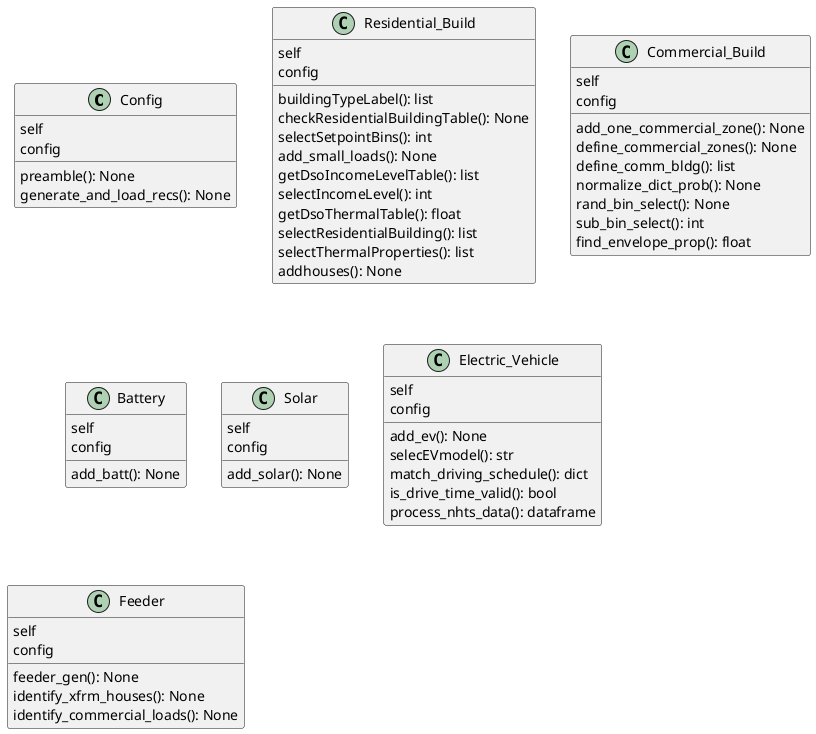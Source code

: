 @startuml gld_residential_feeder_class.wsd

class Config {
    self 
    config

    preamble(): None
    generate_and_load_recs(): None
}

class Residential_Build {
    self
    config

    buildingTypeLabel(): list
    checkResidentialBuildingTable(): None 
    selectSetpointBins(): int 
    add_small_loads(): None
    getDsoIncomeLevelTable(): list
    selectIncomeLevel(): int
    getDsoThermalTable(): float
    selectResidentialBuilding(): list
    selectThermalProperties(): list 
    addhouses(): None
}

class Commercial_Build {
    self
    config

    add_one_commercial_zone(): None
    define_commercial_zones(): None
    define_comm_bldg(): list
    normalize_dict_prob(): None
    rand_bin_select(): None
    sub_bin_select(): int
    find_envelope_prop(): float
}

class Battery {
    self
    config

    add_batt(): None
}

class Solar {
    self
    config

    add_solar(): None
}

class Electric_Vehicle {
    self
    config

    add_ev(): None
    selecEVmodel(): str
    match_driving_schedule(): dict
    is_drive_time_valid(): bool
    process_nhts_data(): dataframe
}

class Feeder {
    self
    config

    feeder_gen(): None
    identify_xfrm_houses(): None
    identify_commercial_loads(): None


    

}

@enduml